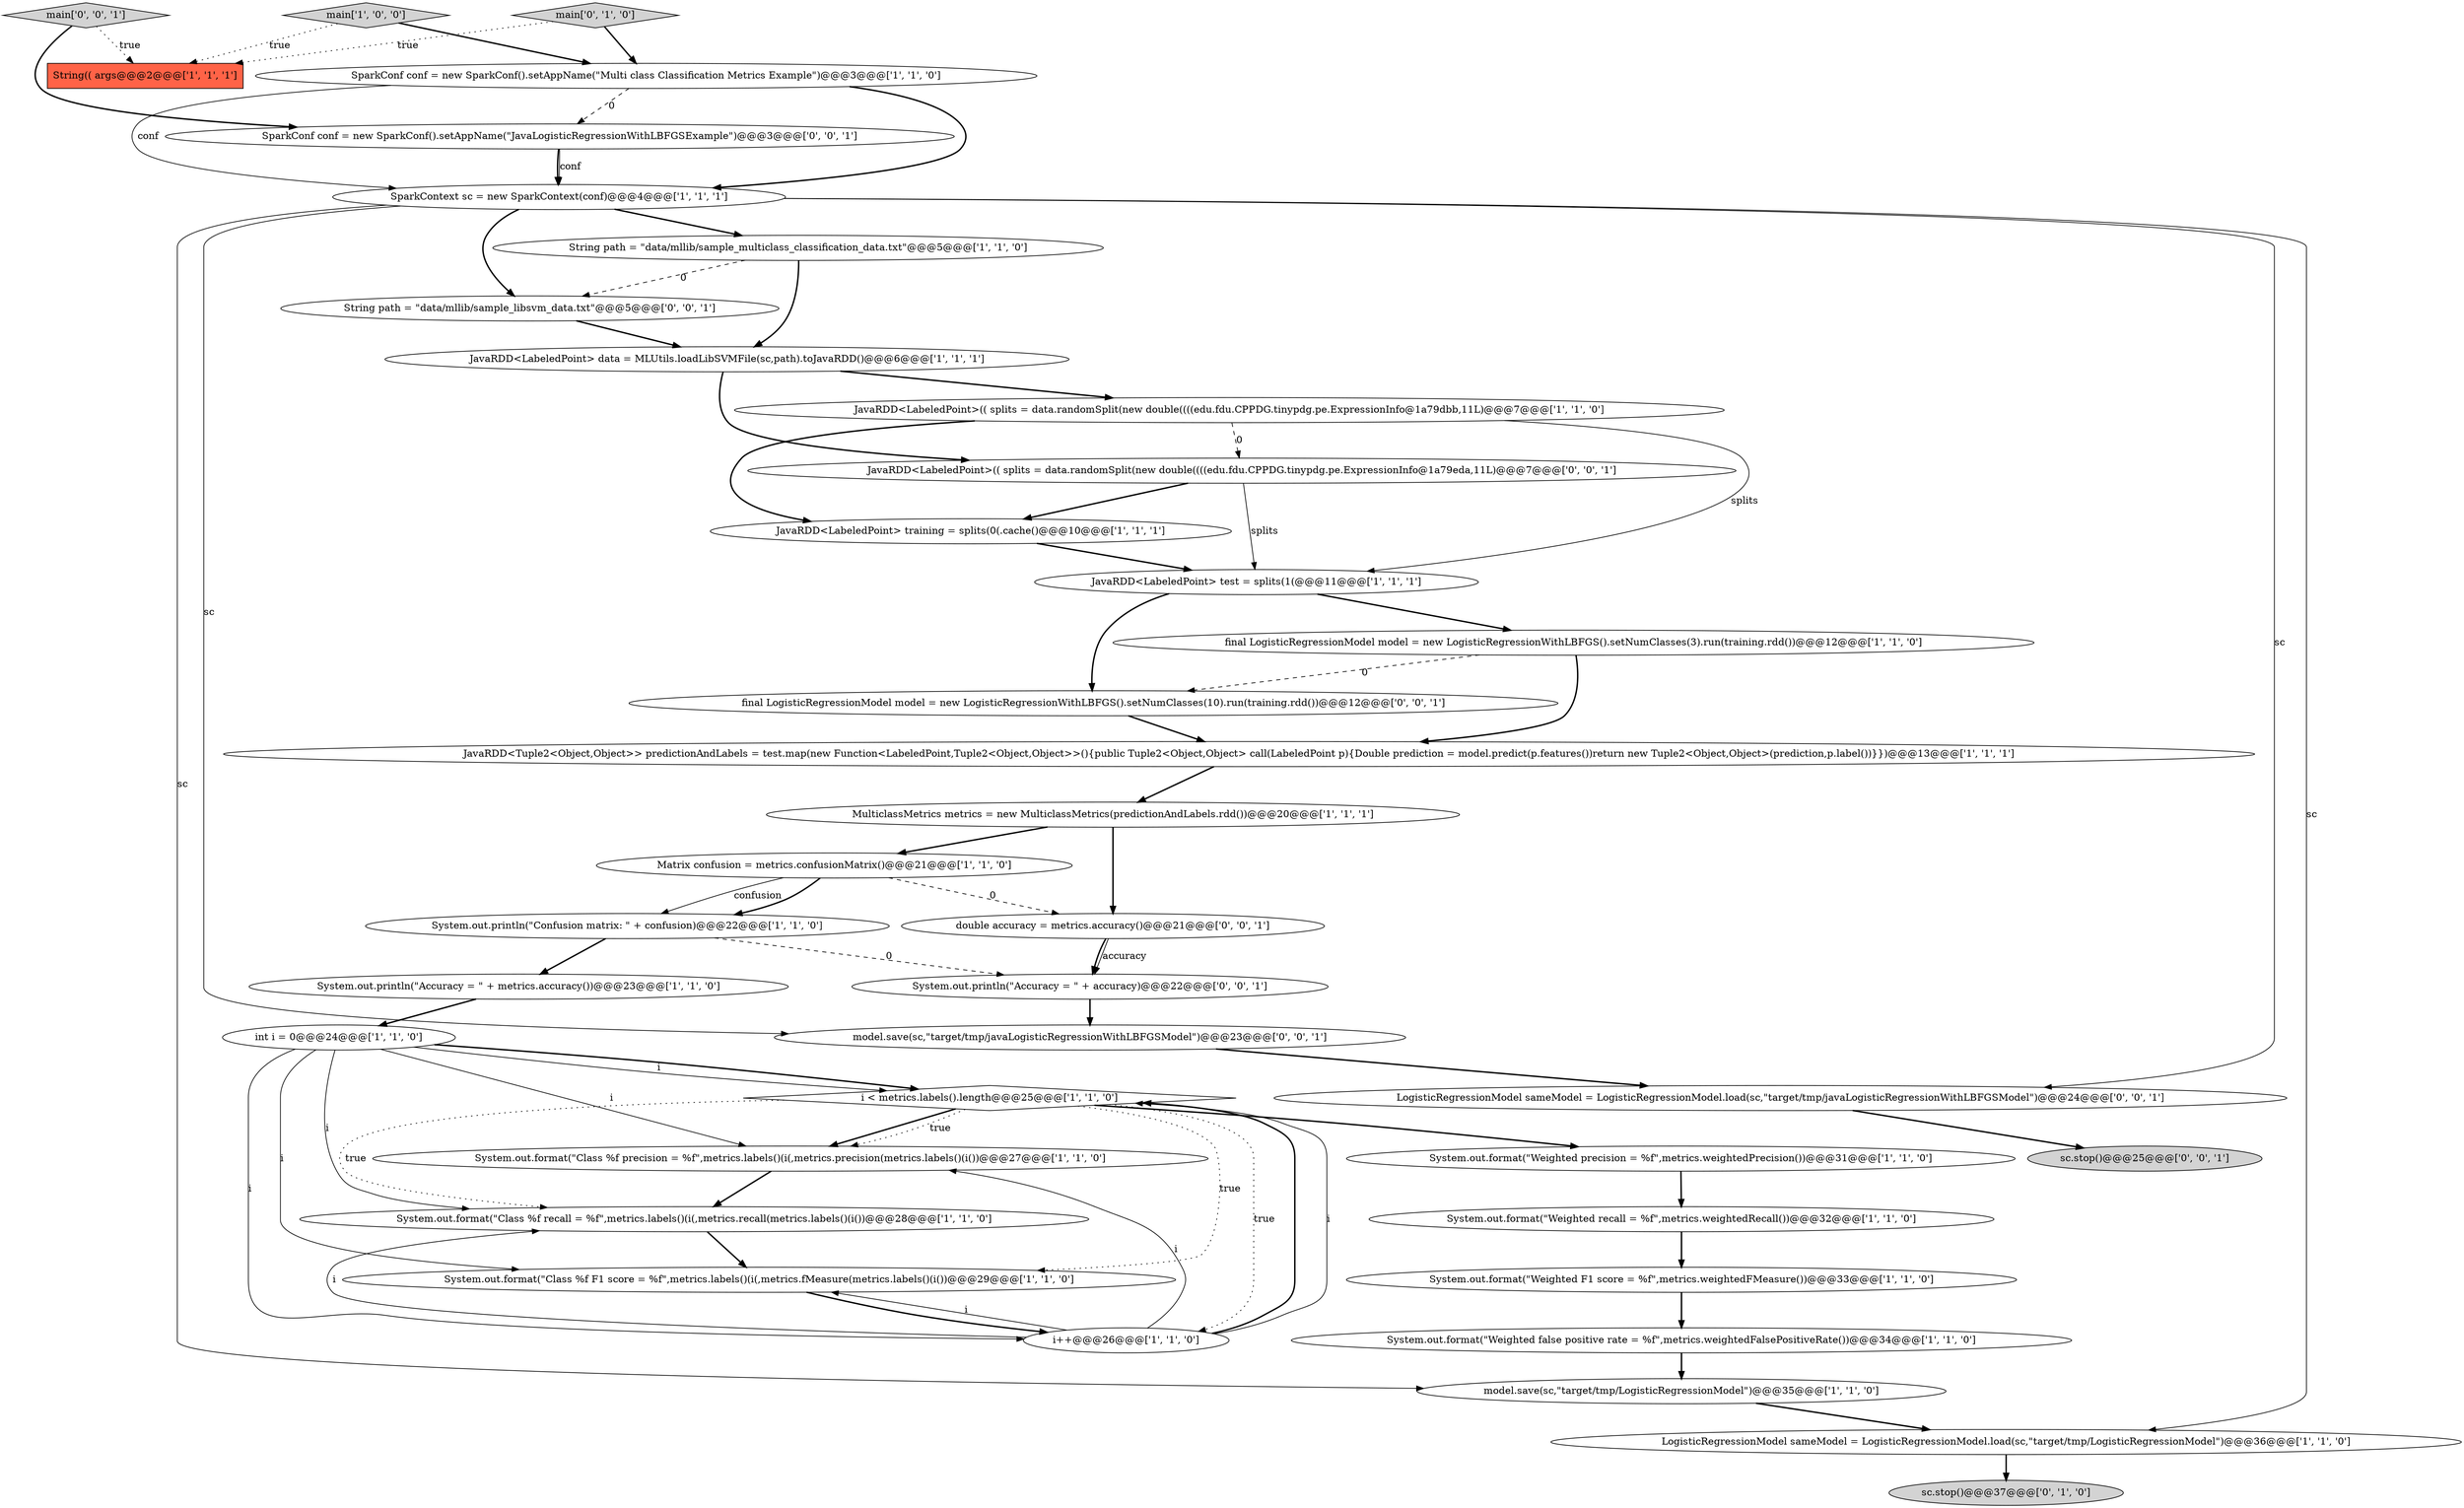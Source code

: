 digraph {
12 [style = filled, label = "i < metrics.labels().length@@@25@@@['1', '1', '0']", fillcolor = white, shape = diamond image = "AAA0AAABBB1BBB"];
29 [style = filled, label = "double accuracy = metrics.accuracy()@@@21@@@['0', '0', '1']", fillcolor = white, shape = ellipse image = "AAA0AAABBB3BBB"];
19 [style = filled, label = "JavaRDD<LabeledPoint> training = splits(0(.cache()@@@10@@@['1', '1', '1']", fillcolor = white, shape = ellipse image = "AAA0AAABBB1BBB"];
22 [style = filled, label = "System.out.println(\"Accuracy = \" + metrics.accuracy())@@@23@@@['1', '1', '0']", fillcolor = white, shape = ellipse image = "AAA0AAABBB1BBB"];
31 [style = filled, label = "main['0', '0', '1']", fillcolor = lightgray, shape = diamond image = "AAA0AAABBB3BBB"];
21 [style = filled, label = "System.out.format(\"Weighted recall = %f\",metrics.weightedRecall())@@@32@@@['1', '1', '0']", fillcolor = white, shape = ellipse image = "AAA0AAABBB1BBB"];
15 [style = filled, label = "System.out.format(\"Class %f precision = %f\",metrics.labels()(i(,metrics.precision(metrics.labels()(i())@@@27@@@['1', '1', '0']", fillcolor = white, shape = ellipse image = "AAA0AAABBB1BBB"];
30 [style = filled, label = "final LogisticRegressionModel model = new LogisticRegressionWithLBFGS().setNumClasses(10).run(training.rdd())@@@12@@@['0', '0', '1']", fillcolor = white, shape = ellipse image = "AAA0AAABBB3BBB"];
2 [style = filled, label = "System.out.println(\"Confusion matrix: \" + confusion)@@@22@@@['1', '1', '0']", fillcolor = white, shape = ellipse image = "AAA0AAABBB1BBB"];
23 [style = filled, label = "SparkConf conf = new SparkConf().setAppName(\"Multi class Classification Metrics Example\")@@@3@@@['1', '1', '0']", fillcolor = white, shape = ellipse image = "AAA0AAABBB1BBB"];
16 [style = filled, label = "model.save(sc,\"target/tmp/LogisticRegressionModel\")@@@35@@@['1', '1', '0']", fillcolor = white, shape = ellipse image = "AAA0AAABBB1BBB"];
14 [style = filled, label = "JavaRDD<LabeledPoint> test = splits(1(@@@11@@@['1', '1', '1']", fillcolor = white, shape = ellipse image = "AAA0AAABBB1BBB"];
20 [style = filled, label = "JavaRDD<Tuple2<Object,Object>> predictionAndLabels = test.map(new Function<LabeledPoint,Tuple2<Object,Object>>(){public Tuple2<Object,Object> call(LabeledPoint p){Double prediction = model.predict(p.features())return new Tuple2<Object,Object>(prediction,p.label())}})@@@13@@@['1', '1', '1']", fillcolor = white, shape = ellipse image = "AAA0AAABBB1BBB"];
0 [style = filled, label = "System.out.format(\"Weighted F1 score = %f\",metrics.weightedFMeasure())@@@33@@@['1', '1', '0']", fillcolor = white, shape = ellipse image = "AAA0AAABBB1BBB"];
10 [style = filled, label = "JavaRDD<LabeledPoint>(( splits = data.randomSplit(new double((((edu.fdu.CPPDG.tinypdg.pe.ExpressionInfo@1a79dbb,11L)@@@7@@@['1', '1', '0']", fillcolor = white, shape = ellipse image = "AAA0AAABBB1BBB"];
28 [style = filled, label = "main['0', '1', '0']", fillcolor = lightgray, shape = diamond image = "AAA0AAABBB2BBB"];
1 [style = filled, label = "System.out.format(\"Weighted precision = %f\",metrics.weightedPrecision())@@@31@@@['1', '1', '0']", fillcolor = white, shape = ellipse image = "AAA0AAABBB1BBB"];
35 [style = filled, label = "JavaRDD<LabeledPoint>(( splits = data.randomSplit(new double((((edu.fdu.CPPDG.tinypdg.pe.ExpressionInfo@1a79eda,11L)@@@7@@@['0', '0', '1']", fillcolor = white, shape = ellipse image = "AAA0AAABBB3BBB"];
25 [style = filled, label = "SparkContext sc = new SparkContext(conf)@@@4@@@['1', '1', '1']", fillcolor = white, shape = ellipse image = "AAA0AAABBB1BBB"];
26 [style = filled, label = "System.out.format(\"Class %f F1 score = %f\",metrics.labels()(i(,metrics.fMeasure(metrics.labels()(i())@@@29@@@['1', '1', '0']", fillcolor = white, shape = ellipse image = "AAA0AAABBB1BBB"];
32 [style = filled, label = "model.save(sc,\"target/tmp/javaLogisticRegressionWithLBFGSModel\")@@@23@@@['0', '0', '1']", fillcolor = white, shape = ellipse image = "AAA0AAABBB3BBB"];
3 [style = filled, label = "JavaRDD<LabeledPoint> data = MLUtils.loadLibSVMFile(sc,path).toJavaRDD()@@@6@@@['1', '1', '1']", fillcolor = white, shape = ellipse image = "AAA0AAABBB1BBB"];
8 [style = filled, label = "i++@@@26@@@['1', '1', '0']", fillcolor = white, shape = ellipse image = "AAA0AAABBB1BBB"];
5 [style = filled, label = "String(( args@@@2@@@['1', '1', '1']", fillcolor = tomato, shape = box image = "AAA0AAABBB1BBB"];
11 [style = filled, label = "final LogisticRegressionModel model = new LogisticRegressionWithLBFGS().setNumClasses(3).run(training.rdd())@@@12@@@['1', '1', '0']", fillcolor = white, shape = ellipse image = "AAA0AAABBB1BBB"];
13 [style = filled, label = "Matrix confusion = metrics.confusionMatrix()@@@21@@@['1', '1', '0']", fillcolor = white, shape = ellipse image = "AAA0AAABBB1BBB"];
6 [style = filled, label = "System.out.format(\"Class %f recall = %f\",metrics.labels()(i(,metrics.recall(metrics.labels()(i())@@@28@@@['1', '1', '0']", fillcolor = white, shape = ellipse image = "AAA0AAABBB1BBB"];
9 [style = filled, label = "MulticlassMetrics metrics = new MulticlassMetrics(predictionAndLabels.rdd())@@@20@@@['1', '1', '1']", fillcolor = white, shape = ellipse image = "AAA0AAABBB1BBB"];
27 [style = filled, label = "sc.stop()@@@37@@@['0', '1', '0']", fillcolor = lightgray, shape = ellipse image = "AAA1AAABBB2BBB"];
17 [style = filled, label = "LogisticRegressionModel sameModel = LogisticRegressionModel.load(sc,\"target/tmp/LogisticRegressionModel\")@@@36@@@['1', '1', '0']", fillcolor = white, shape = ellipse image = "AAA0AAABBB1BBB"];
33 [style = filled, label = "String path = \"data/mllib/sample_libsvm_data.txt\"@@@5@@@['0', '0', '1']", fillcolor = white, shape = ellipse image = "AAA0AAABBB3BBB"];
7 [style = filled, label = "System.out.format(\"Weighted false positive rate = %f\",metrics.weightedFalsePositiveRate())@@@34@@@['1', '1', '0']", fillcolor = white, shape = ellipse image = "AAA0AAABBB1BBB"];
4 [style = filled, label = "String path = \"data/mllib/sample_multiclass_classification_data.txt\"@@@5@@@['1', '1', '0']", fillcolor = white, shape = ellipse image = "AAA0AAABBB1BBB"];
24 [style = filled, label = "int i = 0@@@24@@@['1', '1', '0']", fillcolor = white, shape = ellipse image = "AAA0AAABBB1BBB"];
36 [style = filled, label = "sc.stop()@@@25@@@['0', '0', '1']", fillcolor = lightgray, shape = ellipse image = "AAA0AAABBB3BBB"];
18 [style = filled, label = "main['1', '0', '0']", fillcolor = lightgray, shape = diamond image = "AAA0AAABBB1BBB"];
38 [style = filled, label = "System.out.println(\"Accuracy = \" + accuracy)@@@22@@@['0', '0', '1']", fillcolor = white, shape = ellipse image = "AAA0AAABBB3BBB"];
37 [style = filled, label = "SparkConf conf = new SparkConf().setAppName(\"JavaLogisticRegressionWithLBFGSExample\")@@@3@@@['0', '0', '1']", fillcolor = white, shape = ellipse image = "AAA0AAABBB3BBB"];
34 [style = filled, label = "LogisticRegressionModel sameModel = LogisticRegressionModel.load(sc,\"target/tmp/javaLogisticRegressionWithLBFGSModel\")@@@24@@@['0', '0', '1']", fillcolor = white, shape = ellipse image = "AAA0AAABBB3BBB"];
8->26 [style = solid, label="i"];
3->10 [style = bold, label=""];
38->32 [style = bold, label=""];
31->37 [style = bold, label=""];
23->25 [style = bold, label=""];
26->8 [style = bold, label=""];
24->8 [style = solid, label="i"];
11->20 [style = bold, label=""];
17->27 [style = bold, label=""];
8->12 [style = bold, label=""];
10->35 [style = dashed, label="0"];
35->14 [style = solid, label="splits"];
22->24 [style = bold, label=""];
23->25 [style = solid, label="conf"];
6->26 [style = bold, label=""];
0->7 [style = bold, label=""];
13->2 [style = solid, label="confusion"];
12->15 [style = bold, label=""];
25->34 [style = solid, label="sc"];
1->21 [style = bold, label=""];
7->16 [style = bold, label=""];
18->5 [style = dotted, label="true"];
9->13 [style = bold, label=""];
12->26 [style = dotted, label="true"];
25->32 [style = solid, label="sc"];
24->26 [style = solid, label="i"];
12->1 [style = bold, label=""];
28->23 [style = bold, label=""];
37->25 [style = solid, label="conf"];
8->6 [style = solid, label="i"];
25->33 [style = bold, label=""];
34->36 [style = bold, label=""];
12->15 [style = dotted, label="true"];
11->30 [style = dashed, label="0"];
14->11 [style = bold, label=""];
8->15 [style = solid, label="i"];
15->6 [style = bold, label=""];
24->15 [style = solid, label="i"];
10->19 [style = bold, label=""];
28->5 [style = dotted, label="true"];
12->8 [style = dotted, label="true"];
30->20 [style = bold, label=""];
25->4 [style = bold, label=""];
14->30 [style = bold, label=""];
3->35 [style = bold, label=""];
24->6 [style = solid, label="i"];
33->3 [style = bold, label=""];
8->12 [style = solid, label="i"];
24->12 [style = solid, label="i"];
2->22 [style = bold, label=""];
13->29 [style = dashed, label="0"];
25->17 [style = solid, label="sc"];
4->33 [style = dashed, label="0"];
29->38 [style = solid, label="accuracy"];
25->16 [style = solid, label="sc"];
24->12 [style = bold, label=""];
9->29 [style = bold, label=""];
29->38 [style = bold, label=""];
16->17 [style = bold, label=""];
19->14 [style = bold, label=""];
20->9 [style = bold, label=""];
32->34 [style = bold, label=""];
23->37 [style = dashed, label="0"];
12->6 [style = dotted, label="true"];
13->2 [style = bold, label=""];
21->0 [style = bold, label=""];
35->19 [style = bold, label=""];
4->3 [style = bold, label=""];
10->14 [style = solid, label="splits"];
37->25 [style = bold, label=""];
31->5 [style = dotted, label="true"];
18->23 [style = bold, label=""];
2->38 [style = dashed, label="0"];
}
